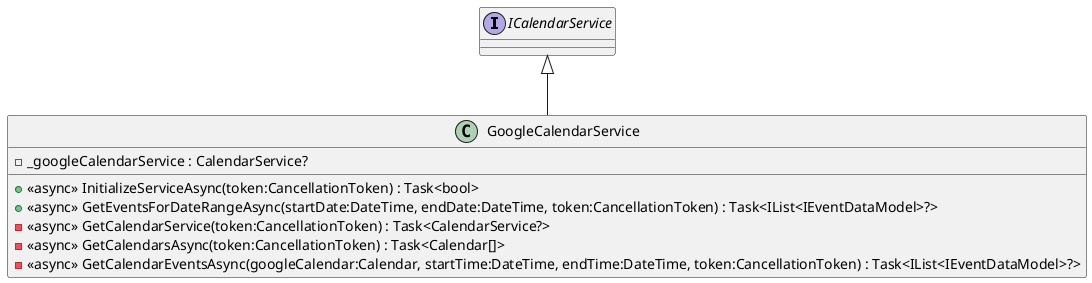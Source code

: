 @startuml
interface ICalendarService {
}
class GoogleCalendarService {
    + <<async>> InitializeServiceAsync(token:CancellationToken) : Task<bool>
    + <<async>> GetEventsForDateRangeAsync(startDate:DateTime, endDate:DateTime, token:CancellationToken) : Task<IList<IEventDataModel>?>
    - _googleCalendarService : CalendarService?
    - <<async>> GetCalendarService(token:CancellationToken) : Task<CalendarService?>
    - <<async>> GetCalendarsAsync(token:CancellationToken) : Task<Calendar[]>
    - <<async>> GetCalendarEventsAsync(googleCalendar:Calendar, startTime:DateTime, endTime:DateTime, token:CancellationToken) : Task<IList<IEventDataModel>?>
}
ICalendarService <|-- GoogleCalendarService
@enduml
